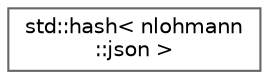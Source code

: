 digraph "类继承关系图"
{
 // LATEX_PDF_SIZE
  bgcolor="transparent";
  edge [fontname=Helvetica,fontsize=10,labelfontname=Helvetica,labelfontsize=10];
  node [fontname=Helvetica,fontsize=10,shape=box,height=0.2,width=0.4];
  rankdir="LR";
  Node0 [id="Node000000",label="std::hash\< nlohmann\l::json \>",height=0.2,width=0.4,color="grey40", fillcolor="white", style="filled",URL="$structstd_1_1hash_3_01nlohmann_1_1json_01_4.html",tooltip="hash value for JSON objects"];
}
